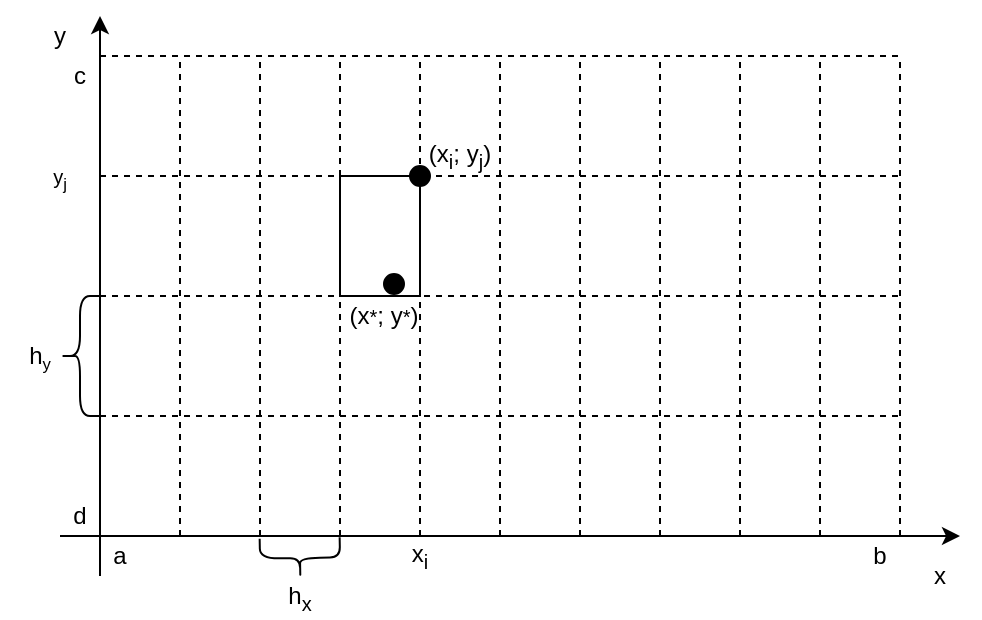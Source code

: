 <mxfile version="10.6.7" type="github"><diagram id="KsoZkW6-wzzsxWOJC-Q1" name="Page-1"><mxGraphModel dx="961" dy="549" grid="1" gridSize="10" guides="1" tooltips="1" connect="1" arrows="1" fold="1" page="1" pageScale="1" pageWidth="827" pageHeight="1169" math="0" shadow="0"><root><mxCell id="0"/><mxCell id="1" parent="0"/><mxCell id="M_fGLPBX8BWTTpJ1XKpJ-1" value="" style="endArrow=classic;html=1;" edge="1" parent="1"><mxGeometry width="50" height="50" relative="1" as="geometry"><mxPoint x="140" y="520" as="sourcePoint"/><mxPoint x="590" y="520" as="targetPoint"/></mxGeometry></mxCell><mxCell id="M_fGLPBX8BWTTpJ1XKpJ-2" value="" style="endArrow=classic;html=1;" edge="1" parent="1"><mxGeometry width="50" height="50" relative="1" as="geometry"><mxPoint x="160" y="540" as="sourcePoint"/><mxPoint x="160" y="260" as="targetPoint"/></mxGeometry></mxCell><mxCell id="M_fGLPBX8BWTTpJ1XKpJ-3" value="" style="endArrow=none;dashed=1;html=1;" edge="1" parent="1"><mxGeometry width="50" height="50" relative="1" as="geometry"><mxPoint x="160" y="460" as="sourcePoint"/><mxPoint x="560" y="460" as="targetPoint"/></mxGeometry></mxCell><mxCell id="M_fGLPBX8BWTTpJ1XKpJ-5" value="" style="endArrow=none;dashed=1;html=1;" edge="1" parent="1"><mxGeometry width="50" height="50" relative="1" as="geometry"><mxPoint x="160" y="280" as="sourcePoint"/><mxPoint x="560" y="280" as="targetPoint"/></mxGeometry></mxCell><mxCell id="M_fGLPBX8BWTTpJ1XKpJ-6" value="" style="endArrow=none;dashed=1;html=1;" edge="1" parent="1"><mxGeometry width="50" height="50" relative="1" as="geometry"><mxPoint x="160" y="400" as="sourcePoint"/><mxPoint x="560" y="400" as="targetPoint"/></mxGeometry></mxCell><mxCell id="M_fGLPBX8BWTTpJ1XKpJ-7" value="" style="endArrow=none;dashed=1;html=1;" edge="1" parent="1"><mxGeometry width="50" height="50" relative="1" as="geometry"><mxPoint x="200" y="520" as="sourcePoint"/><mxPoint x="200" y="280" as="targetPoint"/></mxGeometry></mxCell><mxCell id="M_fGLPBX8BWTTpJ1XKpJ-8" value="" style="endArrow=none;dashed=1;html=1;" edge="1" parent="1"><mxGeometry width="50" height="50" relative="1" as="geometry"><mxPoint x="240" y="520" as="sourcePoint"/><mxPoint x="240" y="280" as="targetPoint"/></mxGeometry></mxCell><mxCell id="M_fGLPBX8BWTTpJ1XKpJ-9" value="" style="endArrow=none;dashed=1;html=1;" edge="1" parent="1"><mxGeometry width="50" height="50" relative="1" as="geometry"><mxPoint x="560" y="520" as="sourcePoint"/><mxPoint x="560" y="280" as="targetPoint"/></mxGeometry></mxCell><mxCell id="M_fGLPBX8BWTTpJ1XKpJ-10" value="" style="endArrow=none;dashed=1;html=1;" edge="1" parent="1"><mxGeometry width="50" height="50" relative="1" as="geometry"><mxPoint x="520" y="520" as="sourcePoint"/><mxPoint x="520" y="280" as="targetPoint"/></mxGeometry></mxCell><mxCell id="M_fGLPBX8BWTTpJ1XKpJ-11" value="" style="endArrow=none;dashed=1;html=1;" edge="1" parent="1"><mxGeometry width="50" height="50" relative="1" as="geometry"><mxPoint x="480" y="520" as="sourcePoint"/><mxPoint x="480" y="280" as="targetPoint"/></mxGeometry></mxCell><mxCell id="M_fGLPBX8BWTTpJ1XKpJ-12" value="" style="endArrow=none;dashed=1;html=1;" edge="1" parent="1"><mxGeometry width="50" height="50" relative="1" as="geometry"><mxPoint x="440" y="520" as="sourcePoint"/><mxPoint x="440" y="280" as="targetPoint"/></mxGeometry></mxCell><mxCell id="M_fGLPBX8BWTTpJ1XKpJ-13" value="" style="endArrow=none;dashed=1;html=1;" edge="1" parent="1"><mxGeometry width="50" height="50" relative="1" as="geometry"><mxPoint x="400" y="520" as="sourcePoint"/><mxPoint x="400" y="280" as="targetPoint"/></mxGeometry></mxCell><mxCell id="M_fGLPBX8BWTTpJ1XKpJ-14" value="" style="endArrow=none;dashed=1;html=1;" edge="1" parent="1"><mxGeometry width="50" height="50" relative="1" as="geometry"><mxPoint x="360" y="520" as="sourcePoint"/><mxPoint x="360" y="280" as="targetPoint"/></mxGeometry></mxCell><mxCell id="M_fGLPBX8BWTTpJ1XKpJ-15" value="" style="endArrow=none;dashed=1;html=1;" edge="1" parent="1"><mxGeometry width="50" height="50" relative="1" as="geometry"><mxPoint x="320" y="520" as="sourcePoint"/><mxPoint x="320" y="280" as="targetPoint"/></mxGeometry></mxCell><mxCell id="M_fGLPBX8BWTTpJ1XKpJ-16" value="" style="endArrow=none;dashed=1;html=1;" edge="1" parent="1"><mxGeometry width="50" height="50" relative="1" as="geometry"><mxPoint x="280" y="520" as="sourcePoint"/><mxPoint x="280" y="280" as="targetPoint"/></mxGeometry></mxCell><mxCell id="M_fGLPBX8BWTTpJ1XKpJ-18" value="" style="endArrow=none;dashed=1;html=1;" edge="1" parent="1"><mxGeometry width="50" height="50" relative="1" as="geometry"><mxPoint x="160" y="340" as="sourcePoint"/><mxPoint x="560" y="340" as="targetPoint"/></mxGeometry></mxCell><mxCell id="M_fGLPBX8BWTTpJ1XKpJ-19" value="" style="rounded=0;whiteSpace=wrap;html=1;" vertex="1" parent="1"><mxGeometry x="280" y="340" width="40" height="60" as="geometry"/></mxCell><mxCell id="M_fGLPBX8BWTTpJ1XKpJ-20" value="x" style="text;html=1;strokeColor=none;fillColor=none;align=center;verticalAlign=middle;whiteSpace=wrap;rounded=0;" vertex="1" parent="1"><mxGeometry x="560" y="530" width="40" height="20" as="geometry"/></mxCell><mxCell id="M_fGLPBX8BWTTpJ1XKpJ-21" value="y" style="text;html=1;strokeColor=none;fillColor=none;align=center;verticalAlign=middle;whiteSpace=wrap;rounded=0;" vertex="1" parent="1"><mxGeometry x="120" y="260" width="40" height="20" as="geometry"/></mxCell><mxCell id="M_fGLPBX8BWTTpJ1XKpJ-22" value="a" style="text;html=1;strokeColor=none;fillColor=none;align=center;verticalAlign=middle;whiteSpace=wrap;rounded=0;" vertex="1" parent="1"><mxGeometry x="150" y="520" width="40" height="20" as="geometry"/></mxCell><mxCell id="M_fGLPBX8BWTTpJ1XKpJ-23" value="b" style="text;html=1;strokeColor=none;fillColor=none;align=center;verticalAlign=middle;whiteSpace=wrap;rounded=0;" vertex="1" parent="1"><mxGeometry x="530" y="520" width="40" height="20" as="geometry"/></mxCell><mxCell id="M_fGLPBX8BWTTpJ1XKpJ-24" value="c" style="text;html=1;strokeColor=none;fillColor=none;align=center;verticalAlign=middle;whiteSpace=wrap;rounded=0;" vertex="1" parent="1"><mxGeometry x="130" y="280" width="40" height="20" as="geometry"/></mxCell><mxCell id="M_fGLPBX8BWTTpJ1XKpJ-25" value="d" style="text;html=1;strokeColor=none;fillColor=none;align=center;verticalAlign=middle;whiteSpace=wrap;rounded=0;" vertex="1" parent="1"><mxGeometry x="130" y="500" width="40" height="20" as="geometry"/></mxCell><mxCell id="M_fGLPBX8BWTTpJ1XKpJ-27" value="x&lt;sub&gt;i&lt;/sub&gt;" style="text;html=1;strokeColor=none;fillColor=none;align=center;verticalAlign=middle;whiteSpace=wrap;rounded=0;" vertex="1" parent="1"><mxGeometry x="300" y="520" width="40" height="20" as="geometry"/></mxCell><mxCell id="M_fGLPBX8BWTTpJ1XKpJ-28" value="&lt;span style=&quot;font-size: 10px&quot;&gt;y&lt;sub&gt;j&lt;/sub&gt;&lt;/span&gt;" style="text;html=1;strokeColor=none;fillColor=none;align=center;verticalAlign=middle;whiteSpace=wrap;rounded=0;" vertex="1" parent="1"><mxGeometry x="120" y="330" width="40" height="20" as="geometry"/></mxCell><mxCell id="M_fGLPBX8BWTTpJ1XKpJ-29" value="" style="shape=curlyBracket;whiteSpace=wrap;html=1;rounded=1;rotation=-91;" vertex="1" parent="1"><mxGeometry x="250" y="511" width="20" height="40" as="geometry"/></mxCell><mxCell id="M_fGLPBX8BWTTpJ1XKpJ-30" value="" style="shape=curlyBracket;whiteSpace=wrap;html=1;rounded=1;rotation=0;" vertex="1" parent="1"><mxGeometry x="140" y="400" width="20" height="60" as="geometry"/></mxCell><mxCell id="M_fGLPBX8BWTTpJ1XKpJ-31" value="h&lt;sub&gt;x&lt;/sub&gt;" style="text;html=1;strokeColor=none;fillColor=none;align=center;verticalAlign=middle;whiteSpace=wrap;rounded=0;" vertex="1" parent="1"><mxGeometry x="240" y="541" width="40" height="20" as="geometry"/></mxCell><mxCell id="M_fGLPBX8BWTTpJ1XKpJ-32" value="h&lt;span style=&quot;font-size: 10px&quot;&gt;&lt;sub&gt;y&lt;/sub&gt;&lt;/span&gt;" style="text;html=1;strokeColor=none;fillColor=none;align=center;verticalAlign=middle;whiteSpace=wrap;rounded=0;" vertex="1" parent="1"><mxGeometry x="110" y="420" width="40" height="20" as="geometry"/></mxCell><mxCell id="M_fGLPBX8BWTTpJ1XKpJ-33" value="" style="ellipse;whiteSpace=wrap;html=1;aspect=fixed;fillColor=#000000;" vertex="1" parent="1"><mxGeometry x="315" y="335" width="10" height="10" as="geometry"/></mxCell><mxCell id="M_fGLPBX8BWTTpJ1XKpJ-34" value="(x&lt;sub&gt;i&lt;/sub&gt;; y&lt;sub&gt;j&lt;/sub&gt;)" style="text;html=1;strokeColor=none;fillColor=none;align=center;verticalAlign=middle;whiteSpace=wrap;rounded=0;" vertex="1" parent="1"><mxGeometry x="320" y="320" width="40" height="20" as="geometry"/></mxCell><mxCell id="M_fGLPBX8BWTTpJ1XKpJ-35" value="" style="ellipse;whiteSpace=wrap;html=1;aspect=fixed;fillColor=#000000;" vertex="1" parent="1"><mxGeometry x="302" y="389" width="10" height="10" as="geometry"/></mxCell><mxCell id="M_fGLPBX8BWTTpJ1XKpJ-36" value="(x&lt;span style=&quot;font-size: 10px&quot;&gt;*&lt;/span&gt;; y&lt;span style=&quot;font-size: 10px&quot;&gt;*&lt;/span&gt;)" style="text;html=1;strokeColor=none;fillColor=none;align=center;verticalAlign=middle;whiteSpace=wrap;rounded=0;" vertex="1" parent="1"><mxGeometry x="282" y="400" width="40" height="20" as="geometry"/></mxCell></root></mxGraphModel></diagram></mxfile>